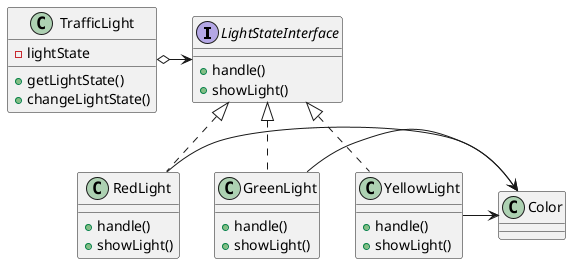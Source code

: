 @startuml

interface LightStateInterface {
    + handle()
    + showLight()
}

class TrafficLight {
    - lightState
	+ getLightState()
	+ changeLightState()
}

class RedLight {
	+ handle()
    + showLight()
}

class GreenLight {
	+ handle()
    + showLight()
}

class YellowLight {
	+ handle()
    + showLight()
}

class Color {
}

TrafficLight o-> LightStateInterface
LightStateInterface <|.. RedLight
LightStateInterface <|.. GreenLight
LightStateInterface <|.. YellowLight

RedLight -> Color
GreenLight -> Color
YellowLight -> Color

@enduml

